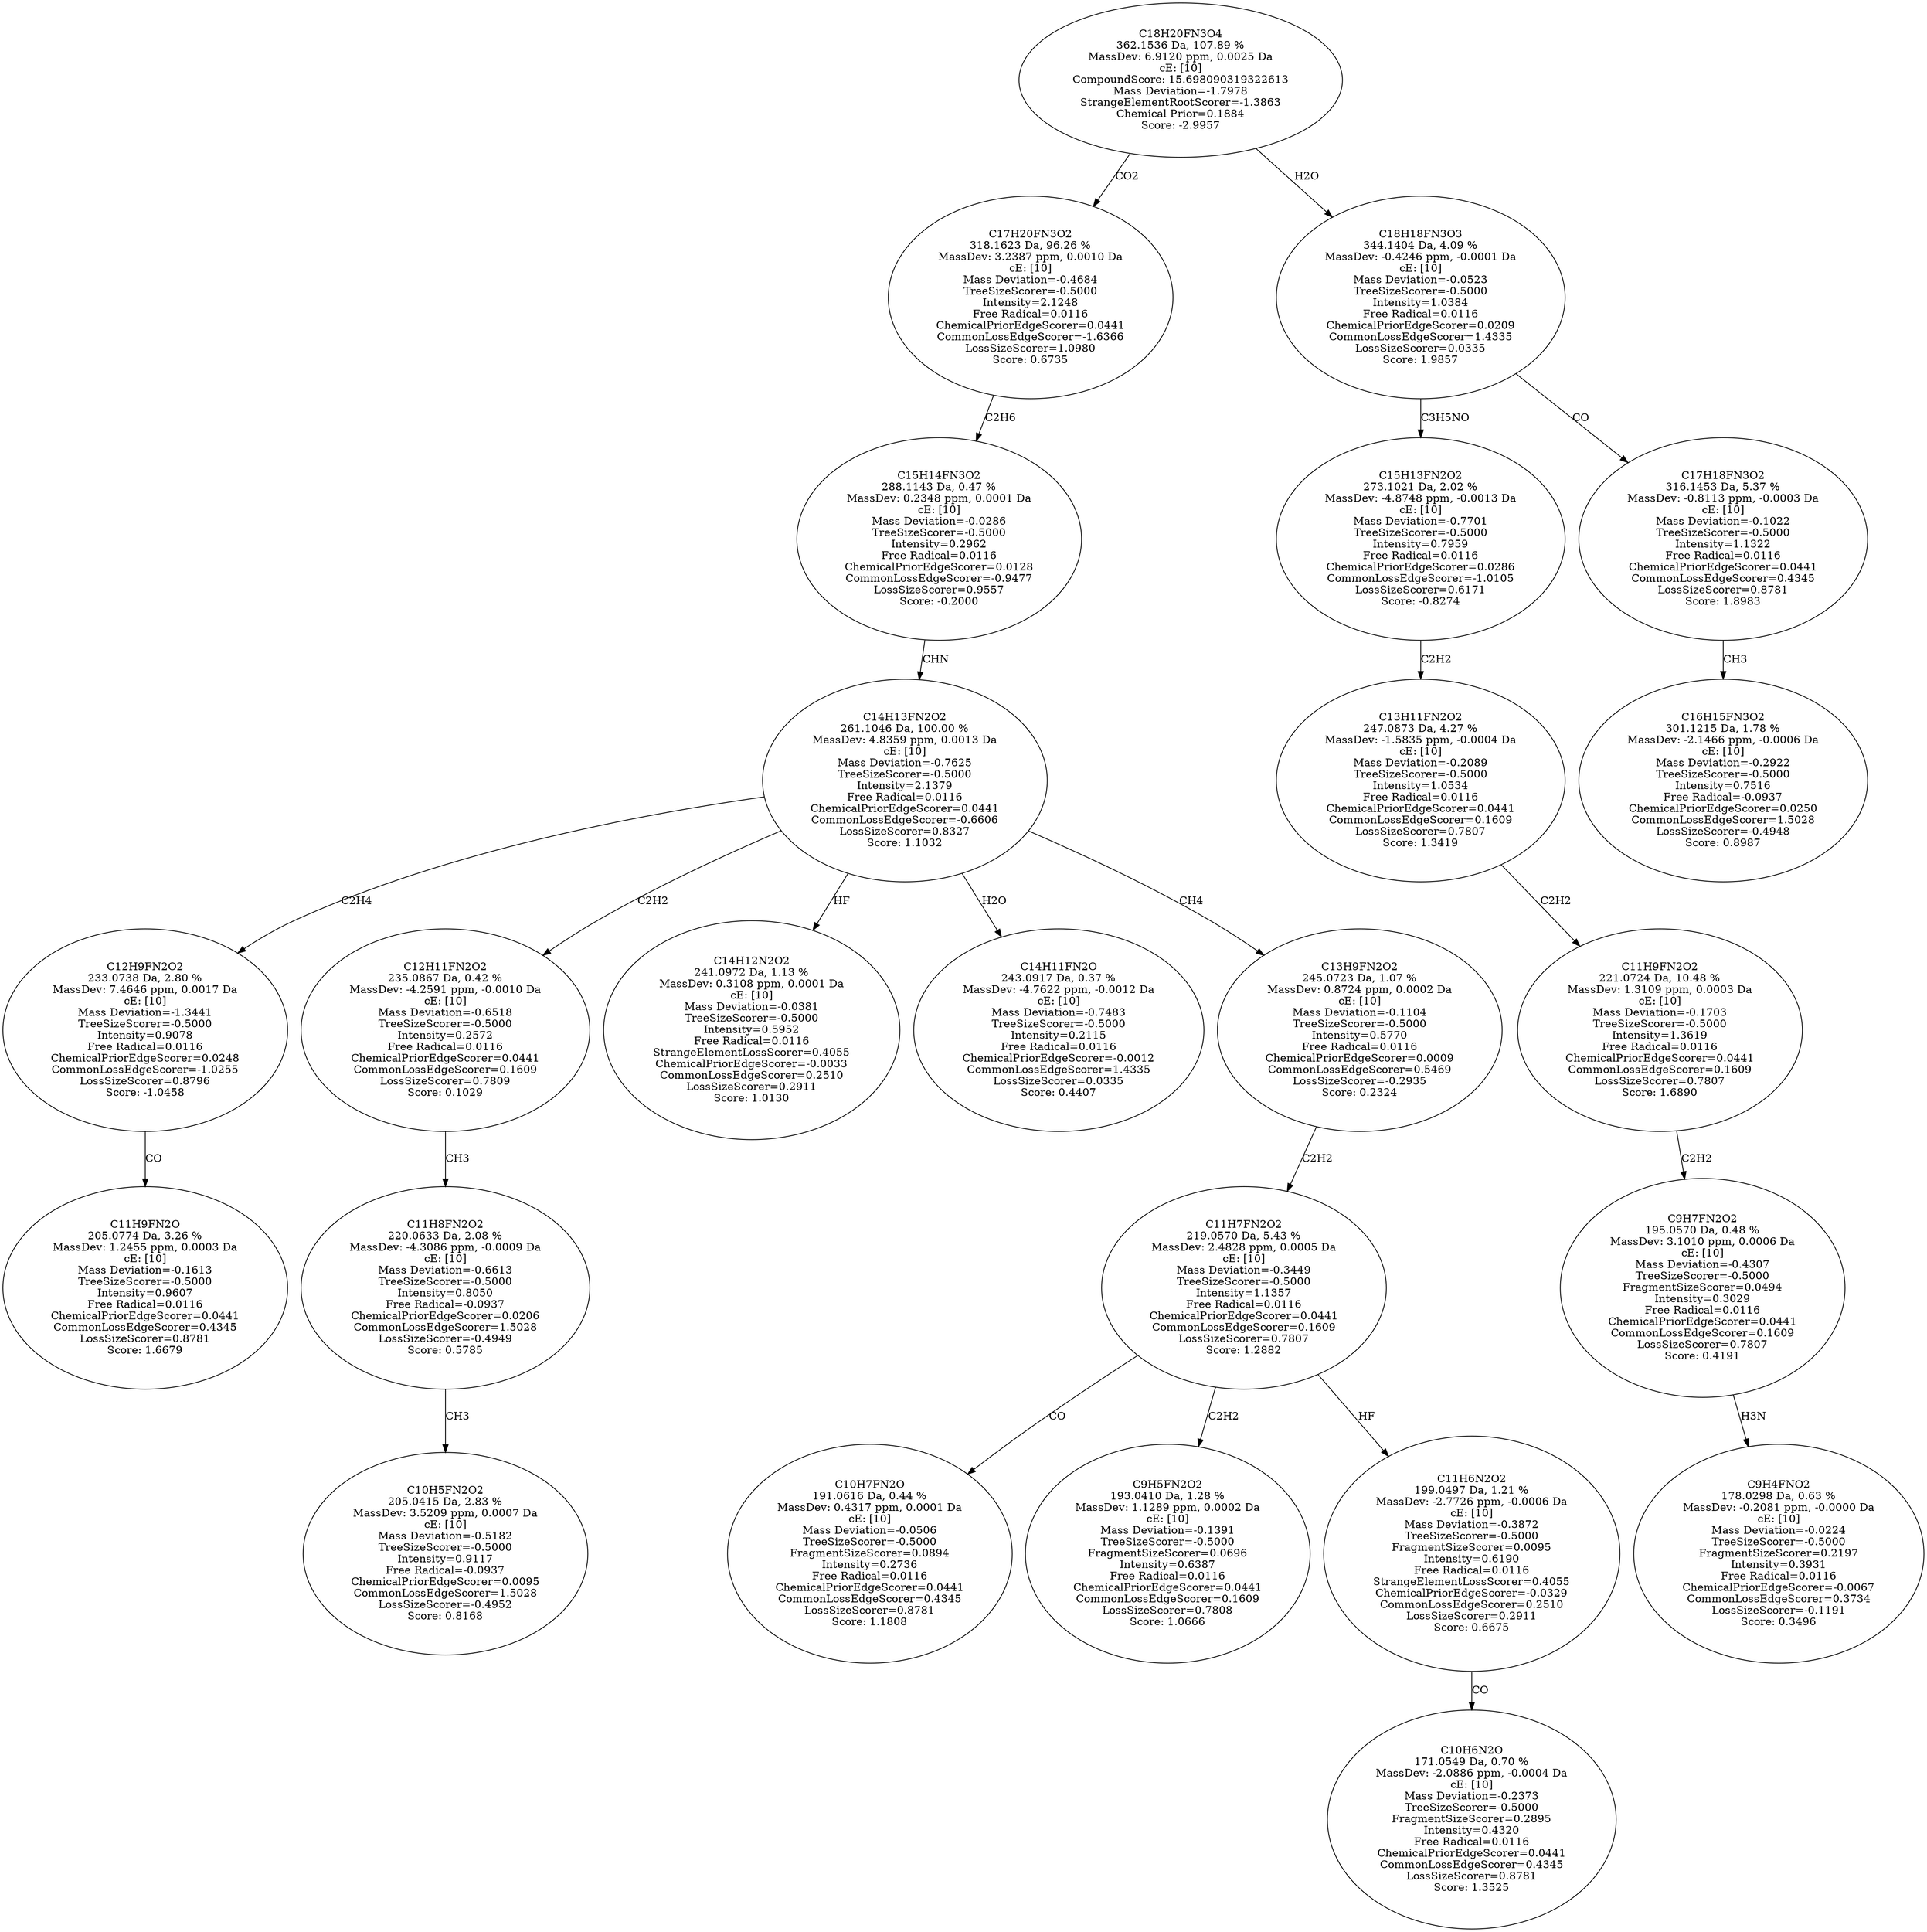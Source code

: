 strict digraph {
v1 [label="C11H9FN2O\n205.0774 Da, 3.26 %\nMassDev: 1.2455 ppm, 0.0003 Da\ncE: [10]\nMass Deviation=-0.1613\nTreeSizeScorer=-0.5000\nIntensity=0.9607\nFree Radical=0.0116\nChemicalPriorEdgeScorer=0.0441\nCommonLossEdgeScorer=0.4345\nLossSizeScorer=0.8781\nScore: 1.6679"];
v2 [label="C12H9FN2O2\n233.0738 Da, 2.80 %\nMassDev: 7.4646 ppm, 0.0017 Da\ncE: [10]\nMass Deviation=-1.3441\nTreeSizeScorer=-0.5000\nIntensity=0.9078\nFree Radical=0.0116\nChemicalPriorEdgeScorer=0.0248\nCommonLossEdgeScorer=-1.0255\nLossSizeScorer=0.8796\nScore: -1.0458"];
v3 [label="C10H5FN2O2\n205.0415 Da, 2.83 %\nMassDev: 3.5209 ppm, 0.0007 Da\ncE: [10]\nMass Deviation=-0.5182\nTreeSizeScorer=-0.5000\nIntensity=0.9117\nFree Radical=-0.0937\nChemicalPriorEdgeScorer=0.0095\nCommonLossEdgeScorer=1.5028\nLossSizeScorer=-0.4952\nScore: 0.8168"];
v4 [label="C11H8FN2O2\n220.0633 Da, 2.08 %\nMassDev: -4.3086 ppm, -0.0009 Da\ncE: [10]\nMass Deviation=-0.6613\nTreeSizeScorer=-0.5000\nIntensity=0.8050\nFree Radical=-0.0937\nChemicalPriorEdgeScorer=0.0206\nCommonLossEdgeScorer=1.5028\nLossSizeScorer=-0.4949\nScore: 0.5785"];
v5 [label="C12H11FN2O2\n235.0867 Da, 0.42 %\nMassDev: -4.2591 ppm, -0.0010 Da\ncE: [10]\nMass Deviation=-0.6518\nTreeSizeScorer=-0.5000\nIntensity=0.2572\nFree Radical=0.0116\nChemicalPriorEdgeScorer=0.0441\nCommonLossEdgeScorer=0.1609\nLossSizeScorer=0.7809\nScore: 0.1029"];
v6 [label="C14H12N2O2\n241.0972 Da, 1.13 %\nMassDev: 0.3108 ppm, 0.0001 Da\ncE: [10]\nMass Deviation=-0.0381\nTreeSizeScorer=-0.5000\nIntensity=0.5952\nFree Radical=0.0116\nStrangeElementLossScorer=0.4055\nChemicalPriorEdgeScorer=-0.0033\nCommonLossEdgeScorer=0.2510\nLossSizeScorer=0.2911\nScore: 1.0130"];
v7 [label="C14H11FN2O\n243.0917 Da, 0.37 %\nMassDev: -4.7622 ppm, -0.0012 Da\ncE: [10]\nMass Deviation=-0.7483\nTreeSizeScorer=-0.5000\nIntensity=0.2115\nFree Radical=0.0116\nChemicalPriorEdgeScorer=-0.0012\nCommonLossEdgeScorer=1.4335\nLossSizeScorer=0.0335\nScore: 0.4407"];
v8 [label="C10H7FN2O\n191.0616 Da, 0.44 %\nMassDev: 0.4317 ppm, 0.0001 Da\ncE: [10]\nMass Deviation=-0.0506\nTreeSizeScorer=-0.5000\nFragmentSizeScorer=0.0894\nIntensity=0.2736\nFree Radical=0.0116\nChemicalPriorEdgeScorer=0.0441\nCommonLossEdgeScorer=0.4345\nLossSizeScorer=0.8781\nScore: 1.1808"];
v9 [label="C9H5FN2O2\n193.0410 Da, 1.28 %\nMassDev: 1.1289 ppm, 0.0002 Da\ncE: [10]\nMass Deviation=-0.1391\nTreeSizeScorer=-0.5000\nFragmentSizeScorer=0.0696\nIntensity=0.6387\nFree Radical=0.0116\nChemicalPriorEdgeScorer=0.0441\nCommonLossEdgeScorer=0.1609\nLossSizeScorer=0.7808\nScore: 1.0666"];
v10 [label="C10H6N2O\n171.0549 Da, 0.70 %\nMassDev: -2.0886 ppm, -0.0004 Da\ncE: [10]\nMass Deviation=-0.2373\nTreeSizeScorer=-0.5000\nFragmentSizeScorer=0.2895\nIntensity=0.4320\nFree Radical=0.0116\nChemicalPriorEdgeScorer=0.0441\nCommonLossEdgeScorer=0.4345\nLossSizeScorer=0.8781\nScore: 1.3525"];
v11 [label="C11H6N2O2\n199.0497 Da, 1.21 %\nMassDev: -2.7726 ppm, -0.0006 Da\ncE: [10]\nMass Deviation=-0.3872\nTreeSizeScorer=-0.5000\nFragmentSizeScorer=0.0095\nIntensity=0.6190\nFree Radical=0.0116\nStrangeElementLossScorer=0.4055\nChemicalPriorEdgeScorer=-0.0329\nCommonLossEdgeScorer=0.2510\nLossSizeScorer=0.2911\nScore: 0.6675"];
v12 [label="C11H7FN2O2\n219.0570 Da, 5.43 %\nMassDev: 2.4828 ppm, 0.0005 Da\ncE: [10]\nMass Deviation=-0.3449\nTreeSizeScorer=-0.5000\nIntensity=1.1357\nFree Radical=0.0116\nChemicalPriorEdgeScorer=0.0441\nCommonLossEdgeScorer=0.1609\nLossSizeScorer=0.7807\nScore: 1.2882"];
v13 [label="C13H9FN2O2\n245.0723 Da, 1.07 %\nMassDev: 0.8724 ppm, 0.0002 Da\ncE: [10]\nMass Deviation=-0.1104\nTreeSizeScorer=-0.5000\nIntensity=0.5770\nFree Radical=0.0116\nChemicalPriorEdgeScorer=0.0009\nCommonLossEdgeScorer=0.5469\nLossSizeScorer=-0.2935\nScore: 0.2324"];
v14 [label="C14H13FN2O2\n261.1046 Da, 100.00 %\nMassDev: 4.8359 ppm, 0.0013 Da\ncE: [10]\nMass Deviation=-0.7625\nTreeSizeScorer=-0.5000\nIntensity=2.1379\nFree Radical=0.0116\nChemicalPriorEdgeScorer=0.0441\nCommonLossEdgeScorer=-0.6606\nLossSizeScorer=0.8327\nScore: 1.1032"];
v15 [label="C15H14FN3O2\n288.1143 Da, 0.47 %\nMassDev: 0.2348 ppm, 0.0001 Da\ncE: [10]\nMass Deviation=-0.0286\nTreeSizeScorer=-0.5000\nIntensity=0.2962\nFree Radical=0.0116\nChemicalPriorEdgeScorer=0.0128\nCommonLossEdgeScorer=-0.9477\nLossSizeScorer=0.9557\nScore: -0.2000"];
v16 [label="C17H20FN3O2\n318.1623 Da, 96.26 %\nMassDev: 3.2387 ppm, 0.0010 Da\ncE: [10]\nMass Deviation=-0.4684\nTreeSizeScorer=-0.5000\nIntensity=2.1248\nFree Radical=0.0116\nChemicalPriorEdgeScorer=0.0441\nCommonLossEdgeScorer=-1.6366\nLossSizeScorer=1.0980\nScore: 0.6735"];
v17 [label="C9H4FNO2\n178.0298 Da, 0.63 %\nMassDev: -0.2081 ppm, -0.0000 Da\ncE: [10]\nMass Deviation=-0.0224\nTreeSizeScorer=-0.5000\nFragmentSizeScorer=0.2197\nIntensity=0.3931\nFree Radical=0.0116\nChemicalPriorEdgeScorer=-0.0067\nCommonLossEdgeScorer=0.3734\nLossSizeScorer=-0.1191\nScore: 0.3496"];
v18 [label="C9H7FN2O2\n195.0570 Da, 0.48 %\nMassDev: 3.1010 ppm, 0.0006 Da\ncE: [10]\nMass Deviation=-0.4307\nTreeSizeScorer=-0.5000\nFragmentSizeScorer=0.0494\nIntensity=0.3029\nFree Radical=0.0116\nChemicalPriorEdgeScorer=0.0441\nCommonLossEdgeScorer=0.1609\nLossSizeScorer=0.7807\nScore: 0.4191"];
v19 [label="C11H9FN2O2\n221.0724 Da, 10.48 %\nMassDev: 1.3109 ppm, 0.0003 Da\ncE: [10]\nMass Deviation=-0.1703\nTreeSizeScorer=-0.5000\nIntensity=1.3619\nFree Radical=0.0116\nChemicalPriorEdgeScorer=0.0441\nCommonLossEdgeScorer=0.1609\nLossSizeScorer=0.7807\nScore: 1.6890"];
v20 [label="C13H11FN2O2\n247.0873 Da, 4.27 %\nMassDev: -1.5835 ppm, -0.0004 Da\ncE: [10]\nMass Deviation=-0.2089\nTreeSizeScorer=-0.5000\nIntensity=1.0534\nFree Radical=0.0116\nChemicalPriorEdgeScorer=0.0441\nCommonLossEdgeScorer=0.1609\nLossSizeScorer=0.7807\nScore: 1.3419"];
v21 [label="C15H13FN2O2\n273.1021 Da, 2.02 %\nMassDev: -4.8748 ppm, -0.0013 Da\ncE: [10]\nMass Deviation=-0.7701\nTreeSizeScorer=-0.5000\nIntensity=0.7959\nFree Radical=0.0116\nChemicalPriorEdgeScorer=0.0286\nCommonLossEdgeScorer=-1.0105\nLossSizeScorer=0.6171\nScore: -0.8274"];
v22 [label="C16H15FN3O2\n301.1215 Da, 1.78 %\nMassDev: -2.1466 ppm, -0.0006 Da\ncE: [10]\nMass Deviation=-0.2922\nTreeSizeScorer=-0.5000\nIntensity=0.7516\nFree Radical=-0.0937\nChemicalPriorEdgeScorer=0.0250\nCommonLossEdgeScorer=1.5028\nLossSizeScorer=-0.4948\nScore: 0.8987"];
v23 [label="C17H18FN3O2\n316.1453 Da, 5.37 %\nMassDev: -0.8113 ppm, -0.0003 Da\ncE: [10]\nMass Deviation=-0.1022\nTreeSizeScorer=-0.5000\nIntensity=1.1322\nFree Radical=0.0116\nChemicalPriorEdgeScorer=0.0441\nCommonLossEdgeScorer=0.4345\nLossSizeScorer=0.8781\nScore: 1.8983"];
v24 [label="C18H18FN3O3\n344.1404 Da, 4.09 %\nMassDev: -0.4246 ppm, -0.0001 Da\ncE: [10]\nMass Deviation=-0.0523\nTreeSizeScorer=-0.5000\nIntensity=1.0384\nFree Radical=0.0116\nChemicalPriorEdgeScorer=0.0209\nCommonLossEdgeScorer=1.4335\nLossSizeScorer=0.0335\nScore: 1.9857"];
v25 [label="C18H20FN3O4\n362.1536 Da, 107.89 %\nMassDev: 6.9120 ppm, 0.0025 Da\ncE: [10]\nCompoundScore: 15.698090319322613\nMass Deviation=-1.7978\nStrangeElementRootScorer=-1.3863\nChemical Prior=0.1884\nScore: -2.9957"];
v2 -> v1 [label="CO"];
v14 -> v2 [label="C2H4"];
v4 -> v3 [label="CH3"];
v5 -> v4 [label="CH3"];
v14 -> v5 [label="C2H2"];
v14 -> v6 [label="HF"];
v14 -> v7 [label="H2O"];
v12 -> v8 [label="CO"];
v12 -> v9 [label="C2H2"];
v11 -> v10 [label="CO"];
v12 -> v11 [label="HF"];
v13 -> v12 [label="C2H2"];
v14 -> v13 [label="CH4"];
v15 -> v14 [label="CHN"];
v16 -> v15 [label="C2H6"];
v25 -> v16 [label="CO2"];
v18 -> v17 [label="H3N"];
v19 -> v18 [label="C2H2"];
v20 -> v19 [label="C2H2"];
v21 -> v20 [label="C2H2"];
v24 -> v21 [label="C3H5NO"];
v23 -> v22 [label="CH3"];
v24 -> v23 [label="CO"];
v25 -> v24 [label="H2O"];
}